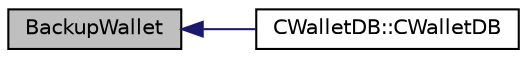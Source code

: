 digraph "BackupWallet"
{
  edge [fontname="Helvetica",fontsize="10",labelfontname="Helvetica",labelfontsize="10"];
  node [fontname="Helvetica",fontsize="10",shape=record];
  rankdir="LR";
  Node1 [label="BackupWallet",height=0.2,width=0.4,color="black", fillcolor="grey75", style="filled", fontcolor="black"];
  Node1 -> Node2 [dir="back",color="midnightblue",fontsize="10",style="solid",fontname="Helvetica"];
  Node2 [label="CWalletDB::CWalletDB",height=0.2,width=0.4,color="black", fillcolor="white", style="filled",URL="$d4/d90/class_c_wallet_d_b.html#abb8766ee5b03e8115438726c625f88a7"];
}
